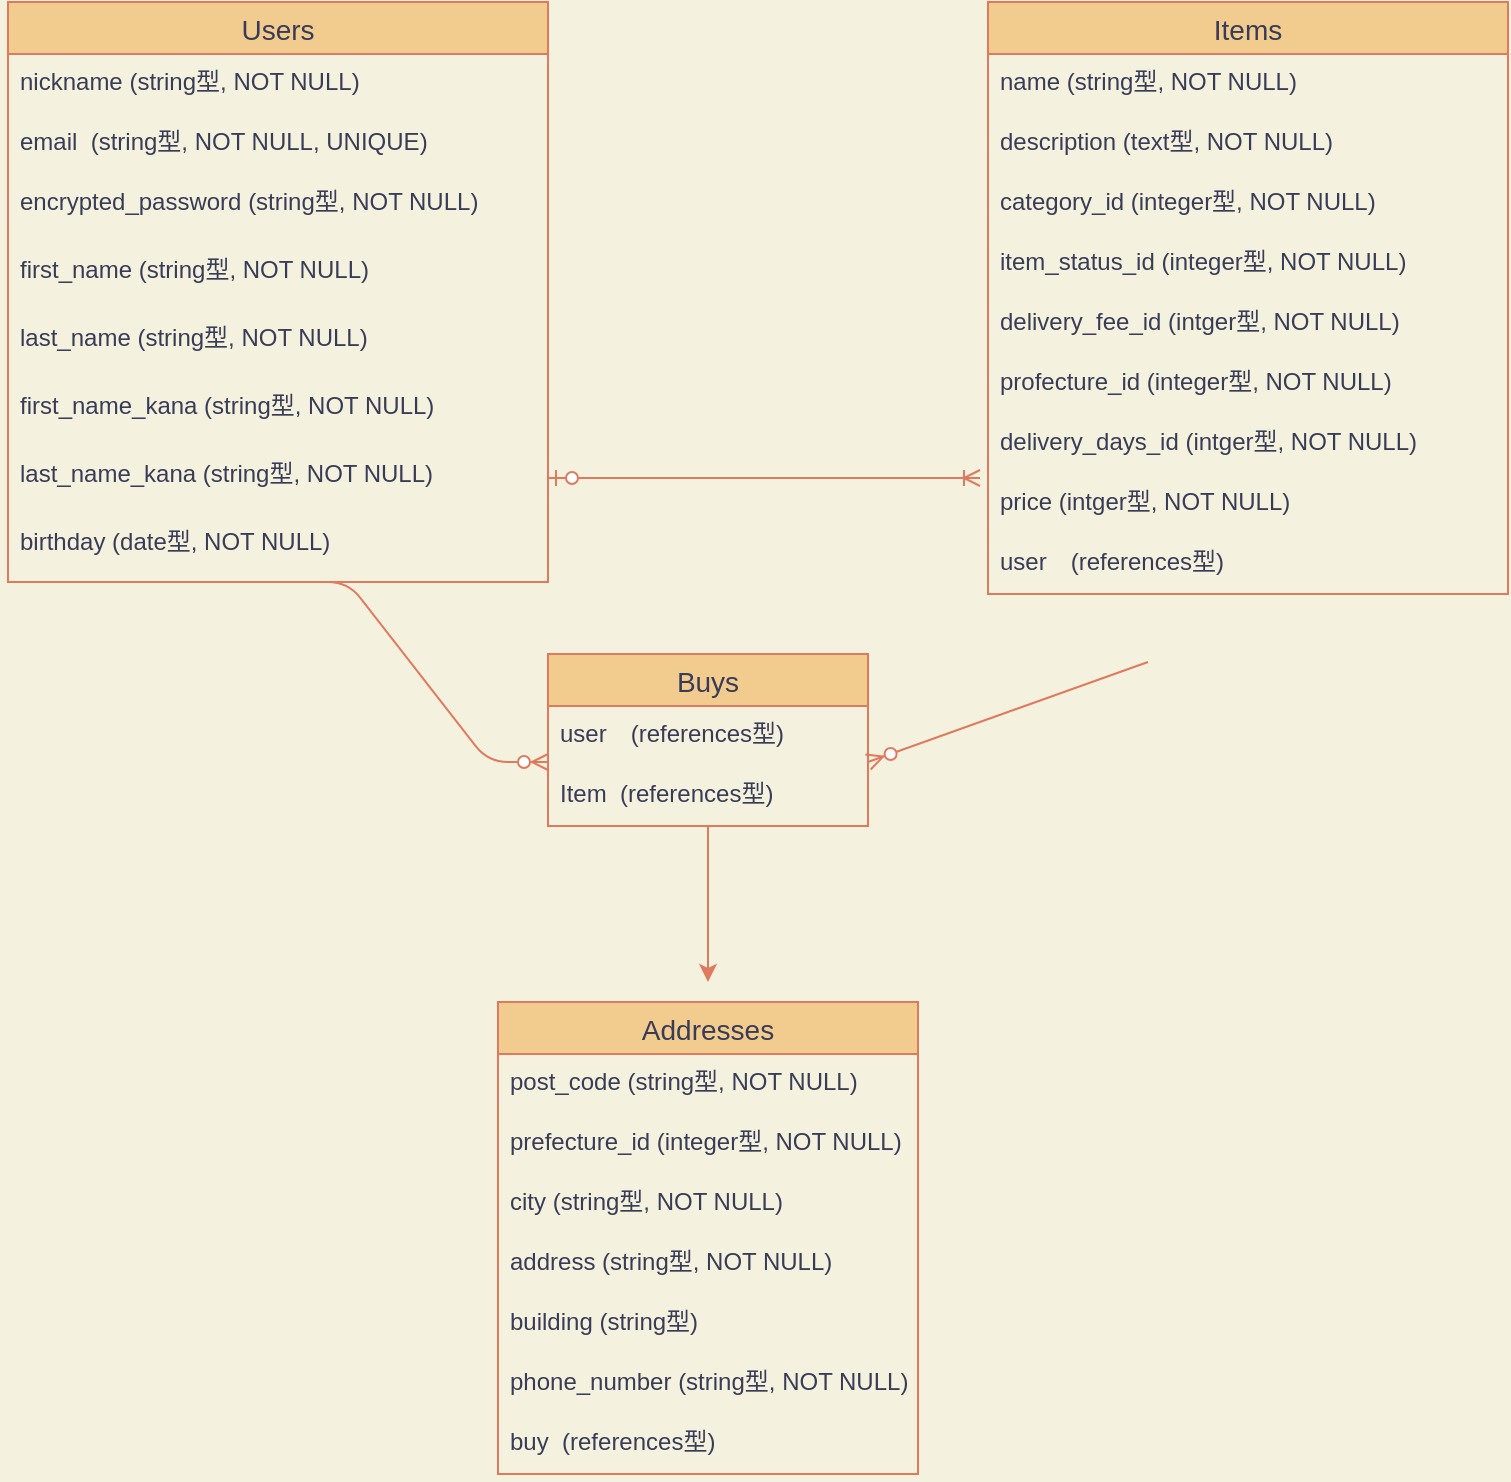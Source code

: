 <mxfile>
    <diagram id="sJSTIAdh-MPD7ra7E9mT" name="ページ1">
        <mxGraphModel dx="876" dy="836" grid="1" gridSize="10" guides="1" tooltips="1" connect="1" arrows="1" fold="1" page="1" pageScale="1" pageWidth="827" pageHeight="1169" background="#F4F1DE" math="0" shadow="0">
            <root>
                <mxCell id="0"/>
                <mxCell id="1" parent="0"/>
                <mxCell id="2" value="Addresses" style="swimlane;fontStyle=0;childLayout=stackLayout;horizontal=1;startSize=26;horizontalStack=0;resizeParent=1;resizeParentMax=0;resizeLast=0;collapsible=1;marginBottom=0;align=center;fontSize=14;fillColor=#F2CC8F;strokeColor=#E07A5F;fontColor=#393C56;" parent="1" vertex="1">
                    <mxGeometry x="255" y="510" width="210" height="236" as="geometry"/>
                </mxCell>
                <mxCell id="3" value="post_code (string型, NOT NULL)" style="text;strokeColor=none;fillColor=none;spacingLeft=4;spacingRight=4;overflow=hidden;rotatable=0;points=[[0,0.5],[1,0.5]];portConstraint=eastwest;fontSize=12;fontColor=#393C56;" parent="2" vertex="1">
                    <mxGeometry y="26" width="210" height="30" as="geometry"/>
                </mxCell>
                <mxCell id="50" value="prefecture_id (integer型, NOT NULL)" style="text;strokeColor=none;fillColor=none;spacingLeft=4;spacingRight=4;overflow=hidden;rotatable=0;points=[[0,0.5],[1,0.5]];portConstraint=eastwest;fontSize=12;fontColor=#393C56;" parent="2" vertex="1">
                    <mxGeometry y="56" width="210" height="30" as="geometry"/>
                </mxCell>
                <mxCell id="51" value="city (string型, NOT NULL)" style="text;strokeColor=none;fillColor=none;spacingLeft=4;spacingRight=4;overflow=hidden;rotatable=0;points=[[0,0.5],[1,0.5]];portConstraint=eastwest;fontSize=12;fontColor=#393C56;" parent="2" vertex="1">
                    <mxGeometry y="86" width="210" height="30" as="geometry"/>
                </mxCell>
                <mxCell id="52" value="address (string型, NOT NULL)" style="text;strokeColor=none;fillColor=none;spacingLeft=4;spacingRight=4;overflow=hidden;rotatable=0;points=[[0,0.5],[1,0.5]];portConstraint=eastwest;fontSize=12;fontColor=#393C56;" parent="2" vertex="1">
                    <mxGeometry y="116" width="210" height="30" as="geometry"/>
                </mxCell>
                <mxCell id="53" value="building (string型)" style="text;strokeColor=none;fillColor=none;spacingLeft=4;spacingRight=4;overflow=hidden;rotatable=0;points=[[0,0.5],[1,0.5]];portConstraint=eastwest;fontSize=12;fontColor=#393C56;" parent="2" vertex="1">
                    <mxGeometry y="146" width="210" height="30" as="geometry"/>
                </mxCell>
                <mxCell id="54" value="phone_number (string型, NOT NULL)" style="text;strokeColor=none;fillColor=none;spacingLeft=4;spacingRight=4;overflow=hidden;rotatable=0;points=[[0,0.5],[1,0.5]];portConstraint=eastwest;fontSize=12;fontColor=#393C56;" parent="2" vertex="1">
                    <mxGeometry y="176" width="210" height="30" as="geometry"/>
                </mxCell>
                <mxCell id="4" value="buy  (references型)" style="text;strokeColor=none;fillColor=none;spacingLeft=4;spacingRight=4;overflow=hidden;rotatable=0;points=[[0,0.5],[1,0.5]];portConstraint=eastwest;fontSize=12;fontColor=#393C56;" parent="2" vertex="1">
                    <mxGeometry y="206" width="210" height="30" as="geometry"/>
                </mxCell>
                <mxCell id="18" style="edgeStyle=orthogonalEdgeStyle;orthogonalLoop=1;jettySize=auto;html=1;strokeColor=none;labelBackgroundColor=#F4F1DE;fontColor=#393C56;" parent="1" source="6" edge="1">
                    <mxGeometry relative="1" as="geometry">
                        <mxPoint x="380" y="290" as="targetPoint"/>
                    </mxGeometry>
                </mxCell>
                <mxCell id="97" style="edgeStyle=none;rounded=0;sketch=0;orthogonalLoop=1;jettySize=auto;html=1;labelBackgroundColor=#F4F1DE;strokeColor=#E07A5F;fontColor=#393C56;" parent="1" source="6" edge="1">
                    <mxGeometry relative="1" as="geometry">
                        <mxPoint x="360" y="500" as="targetPoint"/>
                    </mxGeometry>
                </mxCell>
                <mxCell id="6" value="Buys" style="swimlane;fontStyle=0;childLayout=stackLayout;horizontal=1;startSize=26;horizontalStack=0;resizeParent=1;resizeParentMax=0;resizeLast=0;collapsible=1;marginBottom=0;align=center;fontSize=14;fillColor=#F2CC8F;strokeColor=#E07A5F;fontColor=#393C56;" parent="1" vertex="1">
                    <mxGeometry x="280" y="336" width="160" height="86" as="geometry"/>
                </mxCell>
                <mxCell id="8" value="user　(references型)" style="text;strokeColor=none;fillColor=none;spacingLeft=4;spacingRight=4;overflow=hidden;rotatable=0;points=[[0,0.5],[1,0.5]];portConstraint=eastwest;fontSize=12;fontColor=#393C56;" parent="6" vertex="1">
                    <mxGeometry y="26" width="160" height="30" as="geometry"/>
                </mxCell>
                <mxCell id="9" value="Item  (references型)" style="text;strokeColor=none;fillColor=none;spacingLeft=4;spacingRight=4;overflow=hidden;rotatable=0;points=[[0,0.5],[1,0.5]];portConstraint=eastwest;fontSize=12;fontColor=#393C56;" parent="6" vertex="1">
                    <mxGeometry y="56" width="160" height="30" as="geometry"/>
                </mxCell>
                <mxCell id="10" value="Users" style="swimlane;fontStyle=0;childLayout=stackLayout;horizontal=1;startSize=26;horizontalStack=0;resizeParent=1;resizeParentMax=0;resizeLast=0;collapsible=1;marginBottom=0;align=center;fontSize=14;fillColor=#F2CC8F;strokeColor=#E07A5F;fontColor=#393C56;" parent="1" vertex="1">
                    <mxGeometry x="10" y="10" width="270" height="290" as="geometry"/>
                </mxCell>
                <mxCell id="11" value="nickname (string型, NOT NULL)" style="text;strokeColor=none;fillColor=none;spacingLeft=4;spacingRight=4;overflow=hidden;rotatable=0;points=[[0,0.5],[1,0.5]];portConstraint=eastwest;fontSize=12;fontColor=#393C56;" parent="10" vertex="1">
                    <mxGeometry y="26" width="270" height="30" as="geometry"/>
                </mxCell>
                <mxCell id="12" value="email  (string型, NOT NULL, UNIQUE)" style="text;strokeColor=none;fillColor=none;spacingLeft=4;spacingRight=4;overflow=hidden;rotatable=0;points=[[0,0.5],[1,0.5]];portConstraint=eastwest;fontSize=12;fontColor=#393C56;" parent="10" vertex="1">
                    <mxGeometry y="56" width="270" height="30" as="geometry"/>
                </mxCell>
                <mxCell id="13" value="encrypted_password (string型, NOT NULL)" style="text;strokeColor=none;fillColor=none;spacingLeft=4;spacingRight=4;overflow=hidden;rotatable=0;points=[[0,0.5],[1,0.5]];portConstraint=eastwest;fontSize=12;fontColor=#393C56;" parent="10" vertex="1">
                    <mxGeometry y="86" width="270" height="34" as="geometry"/>
                </mxCell>
                <mxCell id="55" value="first_name (string型, NOT NULL)" style="text;strokeColor=none;fillColor=none;spacingLeft=4;spacingRight=4;overflow=hidden;rotatable=0;points=[[0,0.5],[1,0.5]];portConstraint=eastwest;fontSize=12;fontColor=#393C56;" parent="10" vertex="1">
                    <mxGeometry y="120" width="270" height="34" as="geometry"/>
                </mxCell>
                <mxCell id="56" value="last_name (string型, NOT NULL)" style="text;strokeColor=none;fillColor=none;spacingLeft=4;spacingRight=4;overflow=hidden;rotatable=0;points=[[0,0.5],[1,0.5]];portConstraint=eastwest;fontSize=12;fontColor=#393C56;" parent="10" vertex="1">
                    <mxGeometry y="154" width="270" height="34" as="geometry"/>
                </mxCell>
                <mxCell id="57" value="first_name_kana (string型, NOT NULL)" style="text;strokeColor=none;fillColor=none;spacingLeft=4;spacingRight=4;overflow=hidden;rotatable=0;points=[[0,0.5],[1,0.5]];portConstraint=eastwest;fontSize=12;fontColor=#393C56;" parent="10" vertex="1">
                    <mxGeometry y="188" width="270" height="34" as="geometry"/>
                </mxCell>
                <mxCell id="58" value="last_name_kana (string型, NOT NULL)" style="text;strokeColor=none;fillColor=none;spacingLeft=4;spacingRight=4;overflow=hidden;rotatable=0;points=[[0,0.5],[1,0.5]];portConstraint=eastwest;fontSize=12;fontColor=#393C56;" parent="10" vertex="1">
                    <mxGeometry y="222" width="270" height="34" as="geometry"/>
                </mxCell>
                <mxCell id="59" value="birthday (date型, NOT NULL)" style="text;strokeColor=none;fillColor=none;spacingLeft=4;spacingRight=4;overflow=hidden;rotatable=0;points=[[0,0.5],[1,0.5]];portConstraint=eastwest;fontSize=12;shadow=1;fontColor=#393C56;" parent="10" vertex="1">
                    <mxGeometry y="256" width="270" height="34" as="geometry"/>
                </mxCell>
                <mxCell id="14" value="Items" style="swimlane;fontStyle=0;childLayout=stackLayout;horizontal=1;startSize=26;horizontalStack=0;resizeParent=1;resizeParentMax=0;resizeLast=0;collapsible=1;marginBottom=0;align=center;fontSize=14;fillColor=#F2CC8F;strokeColor=#E07A5F;fontColor=#393C56;" parent="1" vertex="1">
                    <mxGeometry x="500" y="10" width="260" height="296" as="geometry"/>
                </mxCell>
                <mxCell id="36" value="name (string型, NOT NULL)" style="text;strokeColor=none;fillColor=none;spacingLeft=4;spacingRight=4;overflow=hidden;rotatable=0;points=[[0,0.5],[1,0.5]];portConstraint=eastwest;fontSize=12;fontColor=#393C56;" parent="14" vertex="1">
                    <mxGeometry y="26" width="260" height="30" as="geometry"/>
                </mxCell>
                <mxCell id="30" value="description (text型, NOT NULL)" style="text;strokeColor=none;fillColor=none;spacingLeft=4;spacingRight=4;overflow=hidden;rotatable=0;points=[[0,0.5],[1,0.5]];portConstraint=eastwest;fontSize=12;fontColor=#393C56;" parent="14" vertex="1">
                    <mxGeometry y="56" width="260" height="30" as="geometry"/>
                </mxCell>
                <mxCell id="34" value="category_id (integer型, NOT NULL)" style="text;strokeColor=none;fillColor=none;spacingLeft=4;spacingRight=4;overflow=hidden;rotatable=0;points=[[0,0.5],[1,0.5]];portConstraint=eastwest;fontSize=12;fontColor=#393C56;" parent="14" vertex="1">
                    <mxGeometry y="86" width="260" height="30" as="geometry"/>
                </mxCell>
                <mxCell id="33" value="item_status_id (integer型, NOT NULL)" style="text;strokeColor=none;fillColor=none;spacingLeft=4;spacingRight=4;overflow=hidden;rotatable=0;points=[[0,0.5],[1,0.5]];portConstraint=eastwest;fontSize=12;fontColor=#393C56;" parent="14" vertex="1">
                    <mxGeometry y="116" width="260" height="30" as="geometry"/>
                </mxCell>
                <mxCell id="43" value="delivery_fee_id (intger型, NOT NULL)" style="text;strokeColor=none;fillColor=none;spacingLeft=4;spacingRight=4;overflow=hidden;rotatable=0;points=[[0,0.5],[1,0.5]];portConstraint=eastwest;fontSize=12;fontColor=#393C56;" parent="14" vertex="1">
                    <mxGeometry y="146" width="260" height="30" as="geometry"/>
                </mxCell>
                <mxCell id="44" value="profecture_id (integer型, NOT NULL)" style="text;strokeColor=none;fillColor=none;spacingLeft=4;spacingRight=4;overflow=hidden;rotatable=0;points=[[0,0.5],[1,0.5]];portConstraint=eastwest;fontSize=12;fontColor=#393C56;" parent="14" vertex="1">
                    <mxGeometry y="176" width="260" height="30" as="geometry"/>
                </mxCell>
                <mxCell id="47" value="delivery_days_id (intger型, NOT NULL)" style="text;strokeColor=none;fillColor=none;spacingLeft=4;spacingRight=4;overflow=hidden;rotatable=0;points=[[0,0.5],[1,0.5]];portConstraint=eastwest;fontSize=12;fontColor=#393C56;" parent="14" vertex="1">
                    <mxGeometry y="206" width="260" height="30" as="geometry"/>
                </mxCell>
                <mxCell id="49" value="price (intger型, NOT NULL)" style="text;strokeColor=none;fillColor=none;spacingLeft=4;spacingRight=4;overflow=hidden;rotatable=0;points=[[0,0.5],[1,0.5]];portConstraint=eastwest;fontSize=12;fontColor=#393C56;" parent="14" vertex="1">
                    <mxGeometry y="236" width="260" height="30" as="geometry"/>
                </mxCell>
                <mxCell id="48" value="user　(references型)" style="text;strokeColor=none;fillColor=none;spacingLeft=4;spacingRight=4;overflow=hidden;rotatable=0;points=[[0,0.5],[1,0.5]];portConstraint=eastwest;fontSize=12;fontColor=#393C56;" parent="14" vertex="1">
                    <mxGeometry y="266" width="260" height="30" as="geometry"/>
                </mxCell>
                <mxCell id="77" value="" style="edgeStyle=entityRelationEdgeStyle;fontSize=12;html=1;endArrow=ERoneToMany;startArrow=ERzeroToOne;labelBackgroundColor=#F4F1DE;strokeColor=#E07A5F;fontColor=#393C56;" parent="1" edge="1">
                    <mxGeometry width="100" height="100" relative="1" as="geometry">
                        <mxPoint x="280" y="248" as="sourcePoint"/>
                        <mxPoint x="496" y="248" as="targetPoint"/>
                    </mxGeometry>
                </mxCell>
                <mxCell id="98" value="" style="edgeStyle=entityRelationEdgeStyle;fontSize=12;html=1;endArrow=ERzeroToMany;endFill=1;labelBackgroundColor=#F4F1DE;strokeColor=#E07A5F;fontColor=#393C56;" parent="1" edge="1">
                    <mxGeometry width="100" height="100" relative="1" as="geometry">
                        <mxPoint x="150" y="300" as="sourcePoint"/>
                        <mxPoint x="280" y="390" as="targetPoint"/>
                    </mxGeometry>
                </mxCell>
                <mxCell id="99" value="" style="fontSize=12;html=1;endArrow=ERzeroToMany;endFill=1;rounded=0;labelBackgroundColor=#F4F1DE;strokeColor=#E07A5F;fontColor=#393C56;" parent="1" edge="1">
                    <mxGeometry width="100" height="100" relative="1" as="geometry">
                        <mxPoint x="580" y="340" as="sourcePoint"/>
                        <mxPoint x="440" y="390" as="targetPoint"/>
                    </mxGeometry>
                </mxCell>
            </root>
        </mxGraphModel>
    </diagram>
</mxfile>